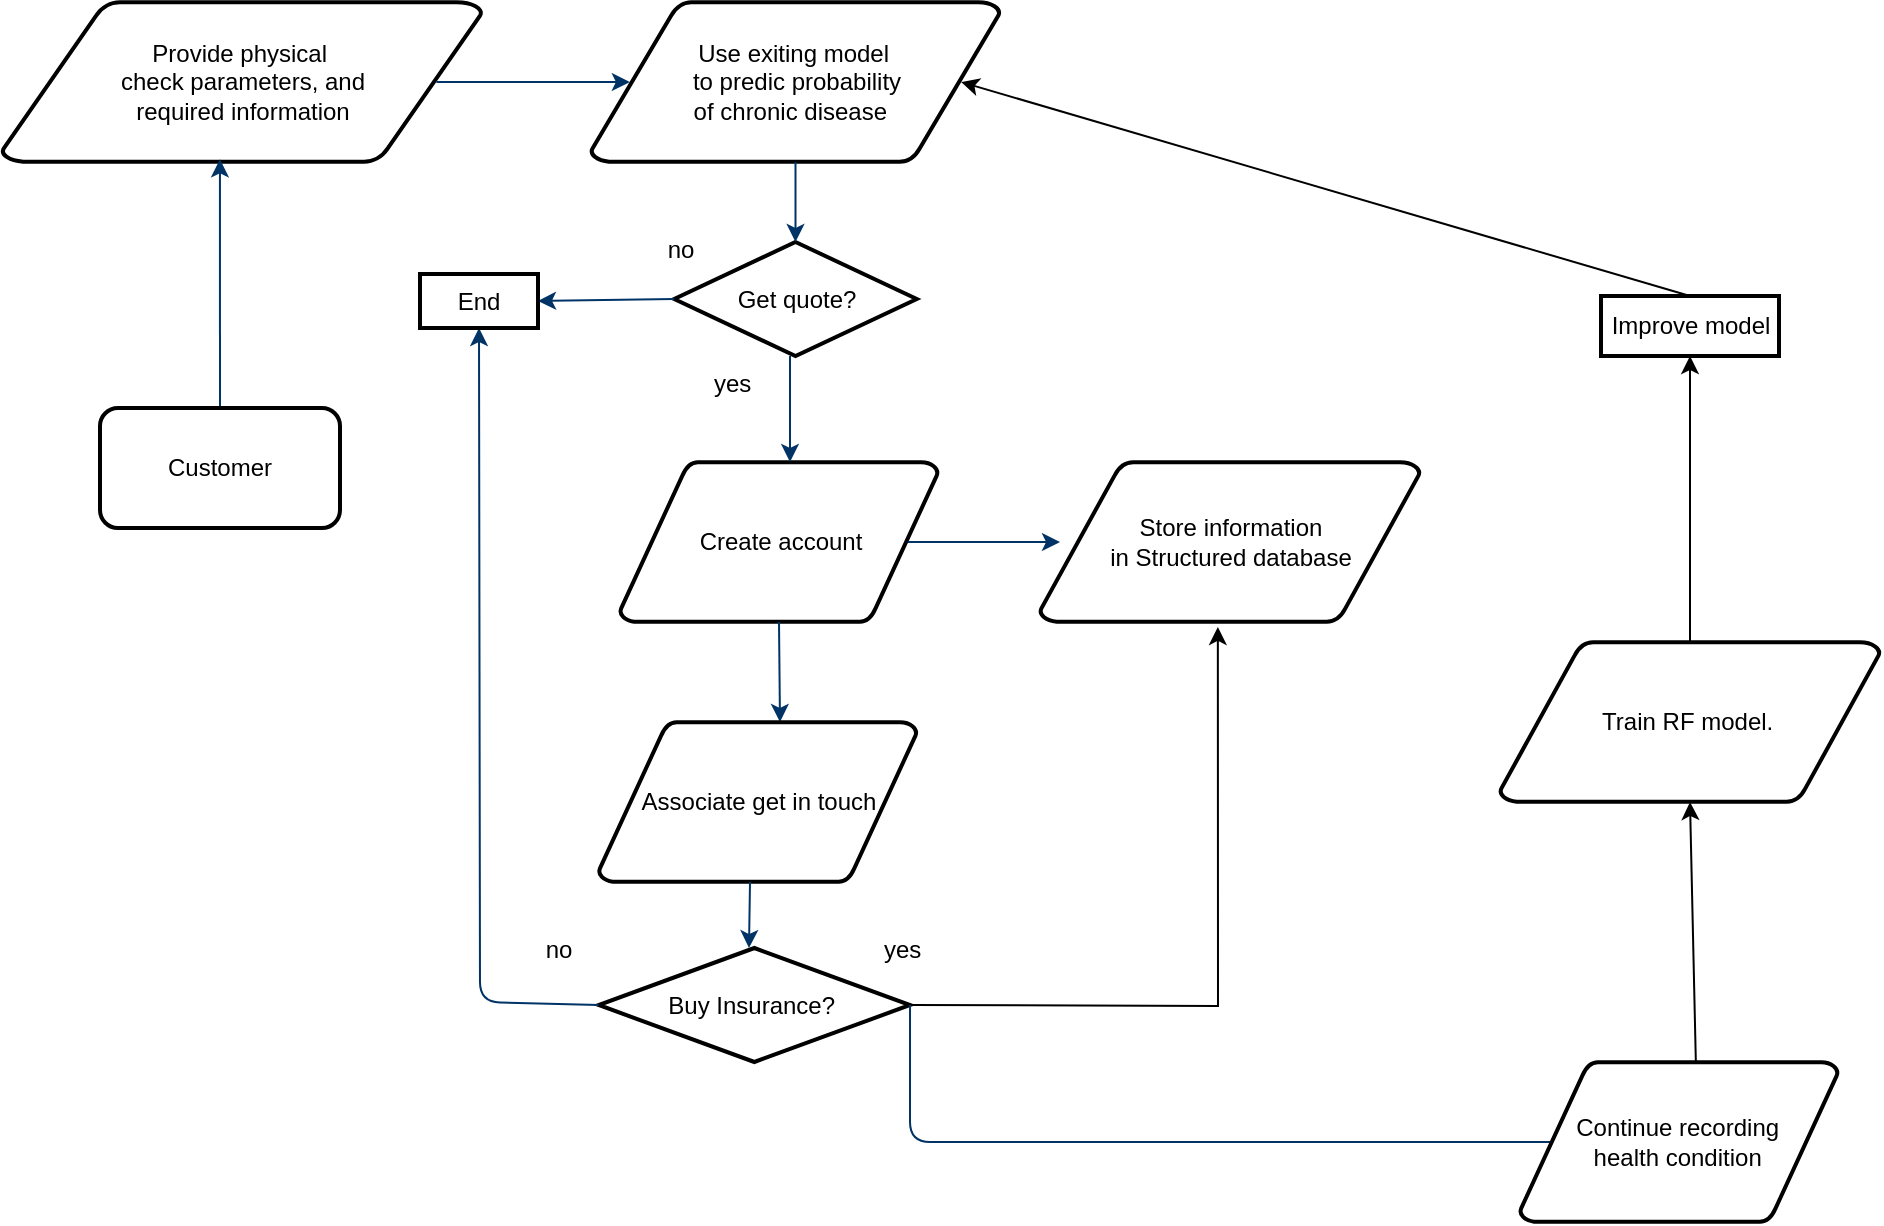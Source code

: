 <mxfile version="22.1.7" type="device">
  <diagram name="第 1 页" id="qPfE1afspQzEengcxuww">
    <mxGraphModel dx="1562" dy="853" grid="1" gridSize="10" guides="1" tooltips="1" connect="1" arrows="1" fold="1" page="1" pageScale="1" pageWidth="1654" pageHeight="2336" math="0" shadow="0">
      <root>
        <mxCell id="0" />
        <mxCell id="1" parent="0" />
        <mxCell id="Jh9-XrzcU46-F3gi9Eyx-2" value="Provide physical&amp;nbsp;&lt;br&gt;check parameters, and&lt;br&gt;required information" style="shape=mxgraph.flowchart.data;strokeWidth=2;gradientColor=none;gradientDirection=north;fontStyle=0;html=1;" parent="1" vertex="1">
          <mxGeometry x="481" y="80" width="240" height="80" as="geometry" />
        </mxCell>
        <mxCell id="Jh9-XrzcU46-F3gi9Eyx-3" value="Create account" style="shape=mxgraph.flowchart.data;strokeWidth=2;gradientColor=none;gradientDirection=north;fontStyle=0;html=1;" parent="1" vertex="1">
          <mxGeometry x="790" y="310" width="159" height="80" as="geometry" />
        </mxCell>
        <mxCell id="Jh9-XrzcU46-F3gi9Eyx-4" value="Use exiting model&amp;nbsp;&lt;br&gt;to predic probability&lt;br&gt;of chronic disease&amp;nbsp;&amp;nbsp;" style="shape=mxgraph.flowchart.data;strokeWidth=2;gradientColor=none;gradientDirection=north;fontStyle=0;html=1;" parent="1" vertex="1">
          <mxGeometry x="775.5" y="80" width="204.5" height="80" as="geometry" />
        </mxCell>
        <mxCell id="Jh9-XrzcU46-F3gi9Eyx-5" value="Get quote?" style="shape=mxgraph.flowchart.decision;strokeWidth=2;gradientColor=none;gradientDirection=north;fontStyle=0;html=1;" parent="1" vertex="1">
          <mxGeometry x="817.13" y="200" width="121.25" height="57" as="geometry" />
        </mxCell>
        <mxCell id="Jh9-XrzcU46-F3gi9Eyx-6" style="fontStyle=1;strokeColor=#003366;strokeWidth=1;html=1;entryX=0.454;entryY=0.983;entryDx=0;entryDy=0;entryPerimeter=0;exitX=0.5;exitY=0;exitDx=0;exitDy=0;" parent="1" source="EWNfI7lNIIAfQ1Cv1LDE-5" target="Jh9-XrzcU46-F3gi9Eyx-2" edge="1">
          <mxGeometry relative="1" as="geometry">
            <mxPoint x="589.991" y="213" as="sourcePoint" />
          </mxGeometry>
        </mxCell>
        <mxCell id="Jh9-XrzcU46-F3gi9Eyx-7" style="fontStyle=1;strokeColor=#003366;strokeWidth=1;html=1;exitX=0.905;exitY=0.5;exitDx=0;exitDy=0;exitPerimeter=0;entryX=0.095;entryY=0.5;entryDx=0;entryDy=0;entryPerimeter=0;" parent="1" source="Jh9-XrzcU46-F3gi9Eyx-2" target="Jh9-XrzcU46-F3gi9Eyx-4" edge="1">
          <mxGeometry relative="1" as="geometry" />
        </mxCell>
        <mxCell id="Jh9-XrzcU46-F3gi9Eyx-8" value="yes" style="text;fontStyle=0;html=1;strokeColor=none;gradientColor=none;fillColor=none;strokeWidth=2;" parent="1" vertex="1">
          <mxGeometry x="835" y="257" width="40" height="26" as="geometry" />
        </mxCell>
        <mxCell id="Jh9-XrzcU46-F3gi9Eyx-9" value="Store information&lt;br&gt;in Structured database" style="shape=mxgraph.flowchart.data;strokeWidth=2;gradientColor=none;gradientDirection=north;fontStyle=0;html=1;" parent="1" vertex="1">
          <mxGeometry x="1000" y="310" width="190" height="80" as="geometry" />
        </mxCell>
        <mxCell id="Jh9-XrzcU46-F3gi9Eyx-10" value="no" style="text;fontStyle=0;html=1;strokeColor=none;gradientColor=none;fillColor=none;strokeWidth=2;align=center;" parent="1" vertex="1">
          <mxGeometry x="800" y="190" width="40" height="26" as="geometry" />
        </mxCell>
        <mxCell id="Jh9-XrzcU46-F3gi9Eyx-11" value="" style="edgeStyle=elbowEdgeStyle;elbow=horizontal;fontStyle=1;strokeColor=#003366;strokeWidth=1;html=1;exitX=0.5;exitY=1;exitDx=0;exitDy=0;exitPerimeter=0;" parent="1" source="Jh9-XrzcU46-F3gi9Eyx-3" edge="1">
          <mxGeometry width="100" height="100" as="geometry">
            <mxPoint x="710" y="630" as="sourcePoint" />
            <mxPoint x="870" y="440" as="targetPoint" />
            <Array as="points">
              <mxPoint x="870" y="430" />
              <mxPoint x="710" y="630" />
            </Array>
          </mxGeometry>
        </mxCell>
        <mxCell id="Jh9-XrzcU46-F3gi9Eyx-12" value="" style="edgeStyle=elbowEdgeStyle;elbow=horizontal;fontStyle=1;strokeColor=#003366;strokeWidth=1;html=1;exitX=0.905;exitY=0.5;exitDx=0;exitDy=0;exitPerimeter=0;" parent="1" source="Jh9-XrzcU46-F3gi9Eyx-3" edge="1">
          <mxGeometry width="100" height="100" as="geometry">
            <mxPoint x="280" y="50" as="sourcePoint" />
            <mxPoint x="1010" y="350" as="targetPoint" />
            <Array as="points">
              <mxPoint x="990" y="370" />
            </Array>
          </mxGeometry>
        </mxCell>
        <mxCell id="Jh9-XrzcU46-F3gi9Eyx-14" style="fontStyle=1;strokeColor=#003366;strokeWidth=1;html=1;exitX=0.5;exitY=1;exitDx=0;exitDy=0;exitPerimeter=0;entryX=0.5;entryY=0;entryDx=0;entryDy=0;entryPerimeter=0;" parent="1" source="Jh9-XrzcU46-F3gi9Eyx-4" target="Jh9-XrzcU46-F3gi9Eyx-5" edge="1">
          <mxGeometry relative="1" as="geometry">
            <mxPoint x="708.2" y="130" as="sourcePoint" />
            <mxPoint x="804.928" y="130" as="targetPoint" />
          </mxGeometry>
        </mxCell>
        <mxCell id="Jh9-XrzcU46-F3gi9Eyx-15" style="fontStyle=1;strokeColor=#003366;strokeWidth=1;html=1;exitX=0;exitY=0.5;exitDx=0;exitDy=0;exitPerimeter=0;entryX=1;entryY=0.5;entryDx=0;entryDy=0;" parent="1" source="Jh9-XrzcU46-F3gi9Eyx-5" target="EWNfI7lNIIAfQ1Cv1LDE-3" edge="1">
          <mxGeometry relative="1" as="geometry">
            <mxPoint x="887.75" y="170" as="sourcePoint" />
            <mxPoint x="775.5" y="228.5" as="targetPoint" />
          </mxGeometry>
        </mxCell>
        <mxCell id="Jh9-XrzcU46-F3gi9Eyx-16" value="" style="edgeStyle=elbowEdgeStyle;elbow=horizontal;exitX=1;exitY=0;fontStyle=1;strokeColor=#003366;strokeWidth=1;html=1;exitDx=0;exitDy=0;" parent="1" source="Jh9-XrzcU46-F3gi9Eyx-8" edge="1">
          <mxGeometry x="10" y="10" width="100" height="100" as="geometry">
            <mxPoint x="674.395" y="510" as="sourcePoint" />
            <mxPoint x="875" y="310" as="targetPoint" />
            <Array as="points">
              <mxPoint x="875" y="310" />
            </Array>
          </mxGeometry>
        </mxCell>
        <mxCell id="Jh9-XrzcU46-F3gi9Eyx-17" value="Associate get in touch" style="shape=mxgraph.flowchart.data;strokeWidth=2;gradientColor=none;gradientDirection=north;fontStyle=0;html=1;" parent="1" vertex="1">
          <mxGeometry x="779.38" y="440" width="159" height="80" as="geometry" />
        </mxCell>
        <mxCell id="Jh9-XrzcU46-F3gi9Eyx-18" value="Buy Insurance?&amp;nbsp;" style="shape=mxgraph.flowchart.decision;strokeWidth=2;gradientColor=none;gradientDirection=north;fontStyle=0;html=1;" parent="1" vertex="1">
          <mxGeometry x="779.38" y="553" width="155.63" height="57" as="geometry" />
        </mxCell>
        <mxCell id="Jh9-XrzcU46-F3gi9Eyx-19" value="" style="edgeStyle=elbowEdgeStyle;elbow=horizontal;fontStyle=1;strokeColor=#003366;strokeWidth=1;html=1;" parent="1" edge="1">
          <mxGeometry x="-15.5" y="113" width="100" height="100" as="geometry">
            <mxPoint x="855" y="520" as="sourcePoint" />
            <mxPoint x="854.5" y="553" as="targetPoint" />
            <Array as="points">
              <mxPoint x="854.5" y="543" />
              <mxPoint x="694.5" y="743" />
            </Array>
          </mxGeometry>
        </mxCell>
        <mxCell id="Jh9-XrzcU46-F3gi9Eyx-20" value="yes" style="text;fontStyle=0;html=1;strokeColor=none;gradientColor=none;fillColor=none;strokeWidth=2;" parent="1" vertex="1">
          <mxGeometry x="920" y="540" width="40" height="26" as="geometry" />
        </mxCell>
        <mxCell id="Jh9-XrzcU46-F3gi9Eyx-21" value="" style="endArrow=classic;html=1;rounded=0;entryX=0.468;entryY=1.031;entryDx=0;entryDy=0;entryPerimeter=0;exitX=1;exitY=0.5;exitDx=0;exitDy=0;exitPerimeter=0;" parent="1" source="Jh9-XrzcU46-F3gi9Eyx-18" target="Jh9-XrzcU46-F3gi9Eyx-9" edge="1">
          <mxGeometry width="50" height="50" relative="1" as="geometry">
            <mxPoint x="915" y="490" as="sourcePoint" />
            <mxPoint x="965" y="440" as="targetPoint" />
            <Array as="points">
              <mxPoint x="1089" y="582" />
            </Array>
          </mxGeometry>
        </mxCell>
        <mxCell id="Jh9-XrzcU46-F3gi9Eyx-22" value="no" style="text;fontStyle=0;html=1;strokeColor=none;gradientColor=none;fillColor=none;strokeWidth=2;align=center;" parent="1" vertex="1">
          <mxGeometry x="739.38" y="540" width="40" height="26" as="geometry" />
        </mxCell>
        <mxCell id="Jh9-XrzcU46-F3gi9Eyx-23" style="fontStyle=1;strokeColor=#003366;strokeWidth=1;html=1;entryX=0.5;entryY=1;entryDx=0;entryDy=0;exitX=0;exitY=0.5;exitDx=0;exitDy=0;exitPerimeter=0;" parent="1" source="Jh9-XrzcU46-F3gi9Eyx-18" edge="1" target="EWNfI7lNIIAfQ1Cv1LDE-3">
          <mxGeometry relative="1" as="geometry">
            <mxPoint x="715.5" y="360" as="sourcePoint" />
            <mxPoint x="721" y="248.5" as="targetPoint" />
            <Array as="points">
              <mxPoint x="720" y="580" />
            </Array>
          </mxGeometry>
        </mxCell>
        <mxCell id="Jh9-XrzcU46-F3gi9Eyx-24" style="fontStyle=1;strokeColor=#003366;strokeWidth=1;html=1;exitX=1;exitY=0.5;exitDx=0;exitDy=0;exitPerimeter=0;entryX=0.905;entryY=0.5;entryDx=0;entryDy=0;entryPerimeter=0;" parent="1" source="Jh9-XrzcU46-F3gi9Eyx-18" target="Jh9-XrzcU46-F3gi9Eyx-25" edge="1">
          <mxGeometry relative="1" as="geometry">
            <mxPoint x="789.38" y="591.5" as="sourcePoint" />
            <mxPoint x="640" y="740" as="targetPoint" />
            <Array as="points">
              <mxPoint x="935" y="650" />
            </Array>
          </mxGeometry>
        </mxCell>
        <mxCell id="Jh9-XrzcU46-F3gi9Eyx-25" value="Continue recording&amp;nbsp;&lt;br&gt;health condition&amp;nbsp;" style="shape=mxgraph.flowchart.data;strokeWidth=2;gradientColor=none;gradientDirection=north;fontStyle=0;html=1;" parent="1" vertex="1">
          <mxGeometry x="1240" y="610" width="159" height="80" as="geometry" />
        </mxCell>
        <mxCell id="Jh9-XrzcU46-F3gi9Eyx-27" value="" style="endArrow=classic;html=1;rounded=0;exitX=0.553;exitY=0;exitDx=0;exitDy=0;exitPerimeter=0;entryX=0.5;entryY=1;entryDx=0;entryDy=0;entryPerimeter=0;" parent="1" source="Jh9-XrzcU46-F3gi9Eyx-25" target="Jh9-XrzcU46-F3gi9Eyx-28" edge="1">
          <mxGeometry width="50" height="50" relative="1" as="geometry">
            <mxPoint x="790" y="470" as="sourcePoint" />
            <mxPoint x="576.701" y="540" as="targetPoint" />
          </mxGeometry>
        </mxCell>
        <mxCell id="Jh9-XrzcU46-F3gi9Eyx-28" value="Train RF model.&amp;nbsp;" style="shape=mxgraph.flowchart.data;strokeWidth=2;gradientColor=none;gradientDirection=north;fontStyle=0;html=1;" parent="1" vertex="1">
          <mxGeometry x="1230" y="400" width="190" height="80" as="geometry" />
        </mxCell>
        <mxCell id="Jh9-XrzcU46-F3gi9Eyx-31" value="" style="endArrow=classic;html=1;rounded=0;exitX=0.5;exitY=0;exitDx=0;exitDy=0;exitPerimeter=0;entryX=0.5;entryY=1;entryDx=0;entryDy=0;" parent="1" source="Jh9-XrzcU46-F3gi9Eyx-28" edge="1" target="EWNfI7lNIIAfQ1Cv1LDE-2">
          <mxGeometry width="50" height="50" relative="1" as="geometry">
            <mxPoint x="575.5" y="313" as="sourcePoint" />
            <mxPoint x="577.188" y="281.816" as="targetPoint" />
          </mxGeometry>
        </mxCell>
        <mxCell id="Jh9-XrzcU46-F3gi9Eyx-32" value="" style="endArrow=classic;html=1;rounded=0;exitX=0.5;exitY=0;exitDx=0;exitDy=0;entryX=0.905;entryY=0.5;entryDx=0;entryDy=0;entryPerimeter=0;" parent="1" source="EWNfI7lNIIAfQ1Cv1LDE-2" target="Jh9-XrzcU46-F3gi9Eyx-4" edge="1">
          <mxGeometry width="50" height="50" relative="1" as="geometry">
            <mxPoint x="589.75" y="249.33" as="sourcePoint" />
            <mxPoint x="596" y="424" as="targetPoint" />
          </mxGeometry>
        </mxCell>
        <mxCell id="EWNfI7lNIIAfQ1Cv1LDE-2" value="Improve model" style="rounded=0;whiteSpace=wrap;html=1;strokeWidth=2;" vertex="1" parent="1">
          <mxGeometry x="1280.5" y="227" width="89" height="30" as="geometry" />
        </mxCell>
        <mxCell id="EWNfI7lNIIAfQ1Cv1LDE-3" value="End" style="rounded=0;whiteSpace=wrap;html=1;strokeWidth=2;" vertex="1" parent="1">
          <mxGeometry x="690" y="216" width="59" height="27" as="geometry" />
        </mxCell>
        <mxCell id="EWNfI7lNIIAfQ1Cv1LDE-5" value="Customer" style="rounded=1;whiteSpace=wrap;html=1;strokeWidth=2;" vertex="1" parent="1">
          <mxGeometry x="530" y="283" width="120" height="60" as="geometry" />
        </mxCell>
      </root>
    </mxGraphModel>
  </diagram>
</mxfile>
